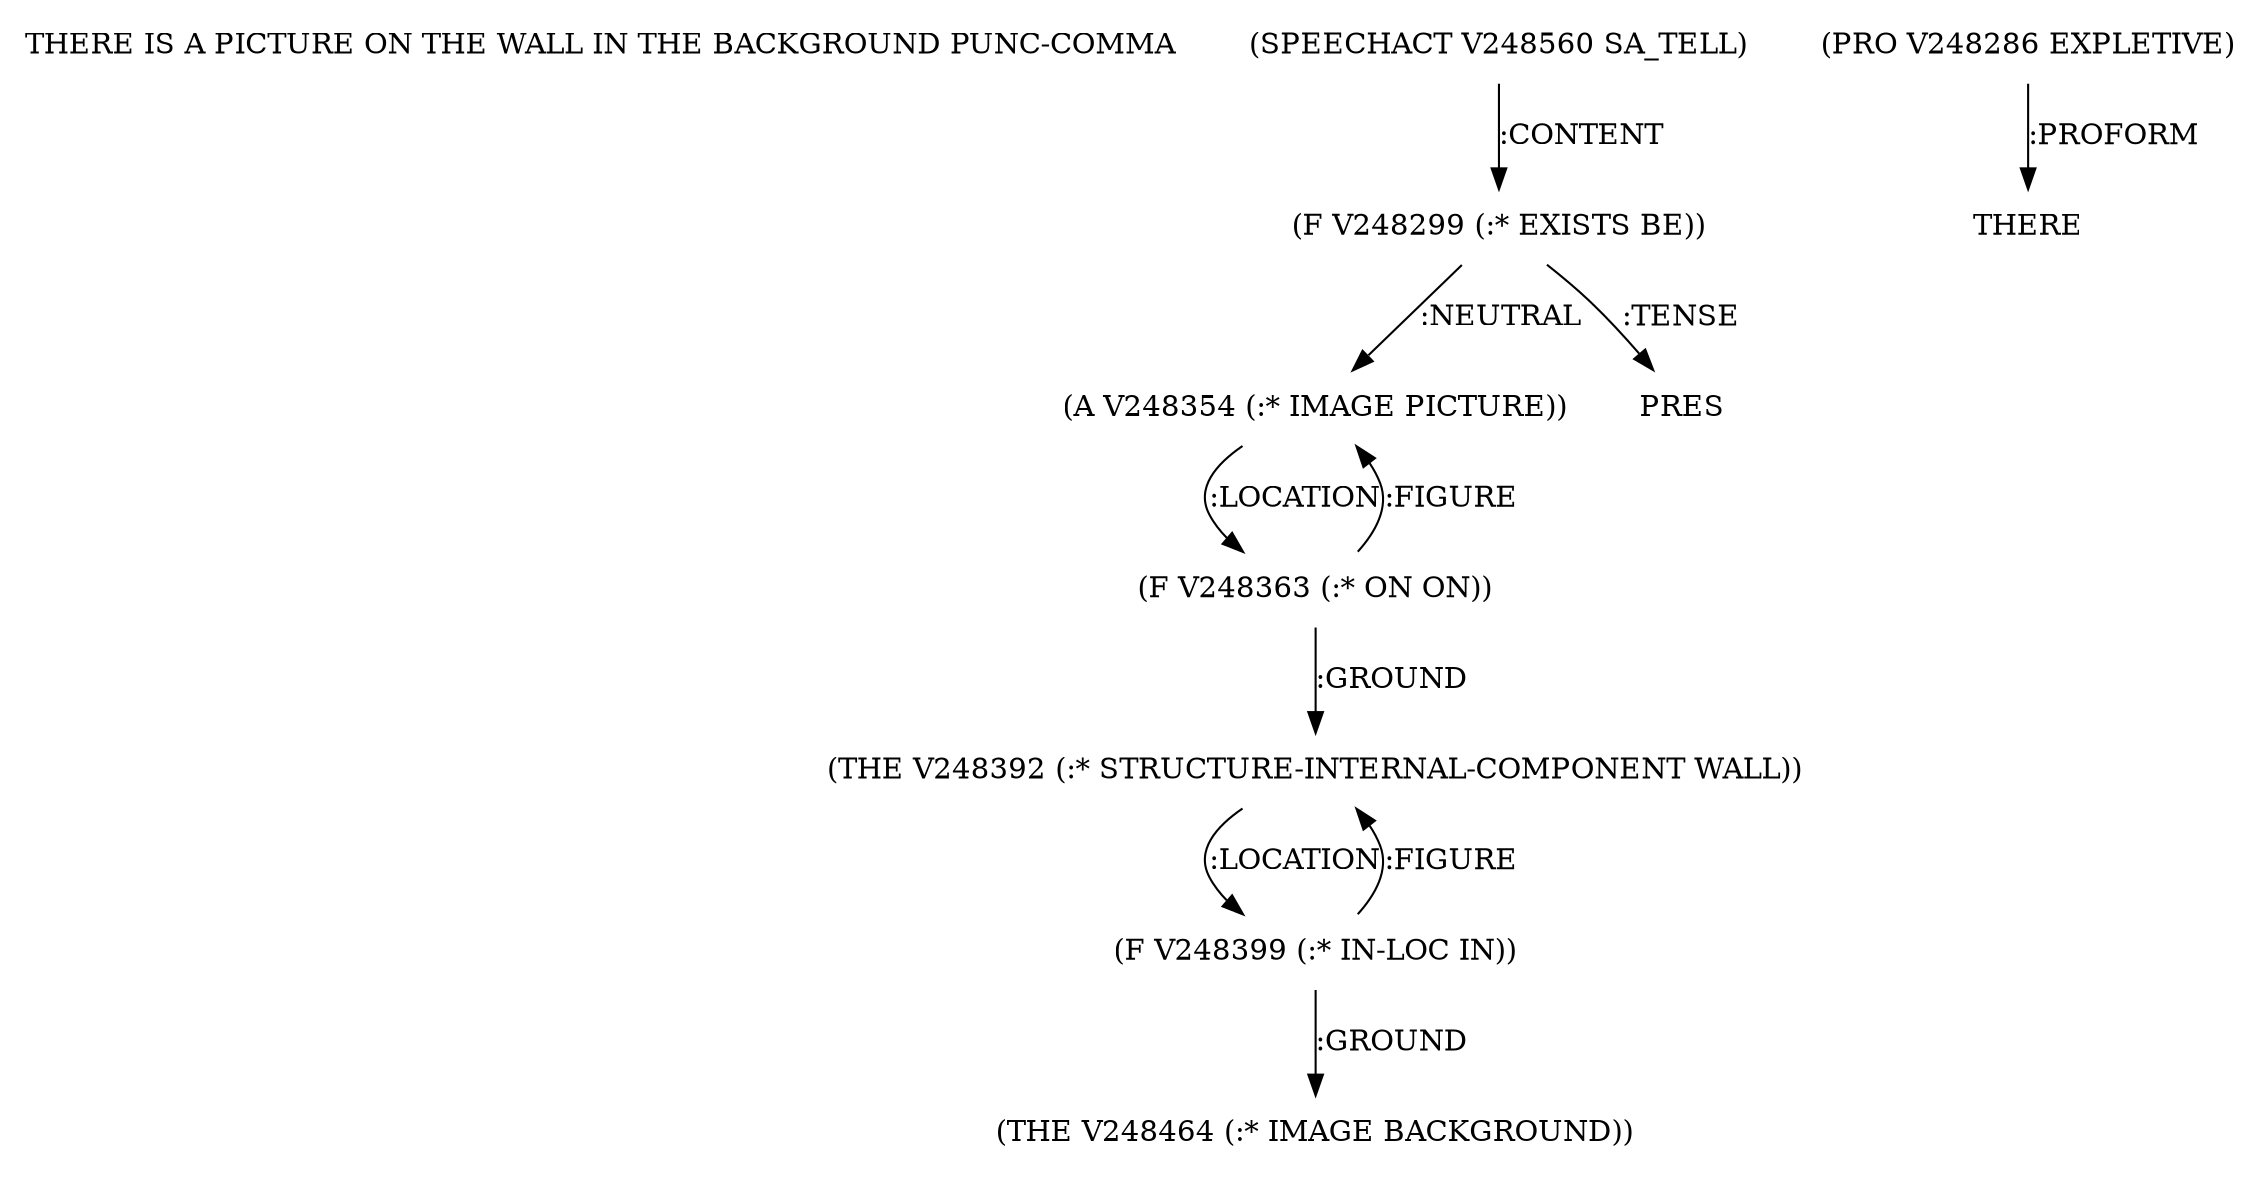 digraph Terms {
  node [shape=none]
  "THERE IS A PICTURE ON THE WALL IN THE BACKGROUND PUNC-COMMA"
  "V248560" [label="(SPEECHACT V248560 SA_TELL)"]
  "V248560" -> "V248299" [label=":CONTENT"]
  "V248299" [label="(F V248299 (:* EXISTS BE))"]
  "V248299" -> "V248354" [label=":NEUTRAL"]
  "V248299" -> "NT248976" [label=":TENSE"]
  "NT248976" [label="PRES"]
  "V248286" [label="(PRO V248286 EXPLETIVE)"]
  "V248286" -> "NT248977" [label=":PROFORM"]
  "NT248977" [label="THERE"]
  "V248354" [label="(A V248354 (:* IMAGE PICTURE))"]
  "V248354" -> "V248363" [label=":LOCATION"]
  "V248363" [label="(F V248363 (:* ON ON))"]
  "V248363" -> "V248392" [label=":GROUND"]
  "V248363" -> "V248354" [label=":FIGURE"]
  "V248392" [label="(THE V248392 (:* STRUCTURE-INTERNAL-COMPONENT WALL))"]
  "V248392" -> "V248399" [label=":LOCATION"]
  "V248399" [label="(F V248399 (:* IN-LOC IN))"]
  "V248399" -> "V248464" [label=":GROUND"]
  "V248399" -> "V248392" [label=":FIGURE"]
  "V248464" [label="(THE V248464 (:* IMAGE BACKGROUND))"]
}
